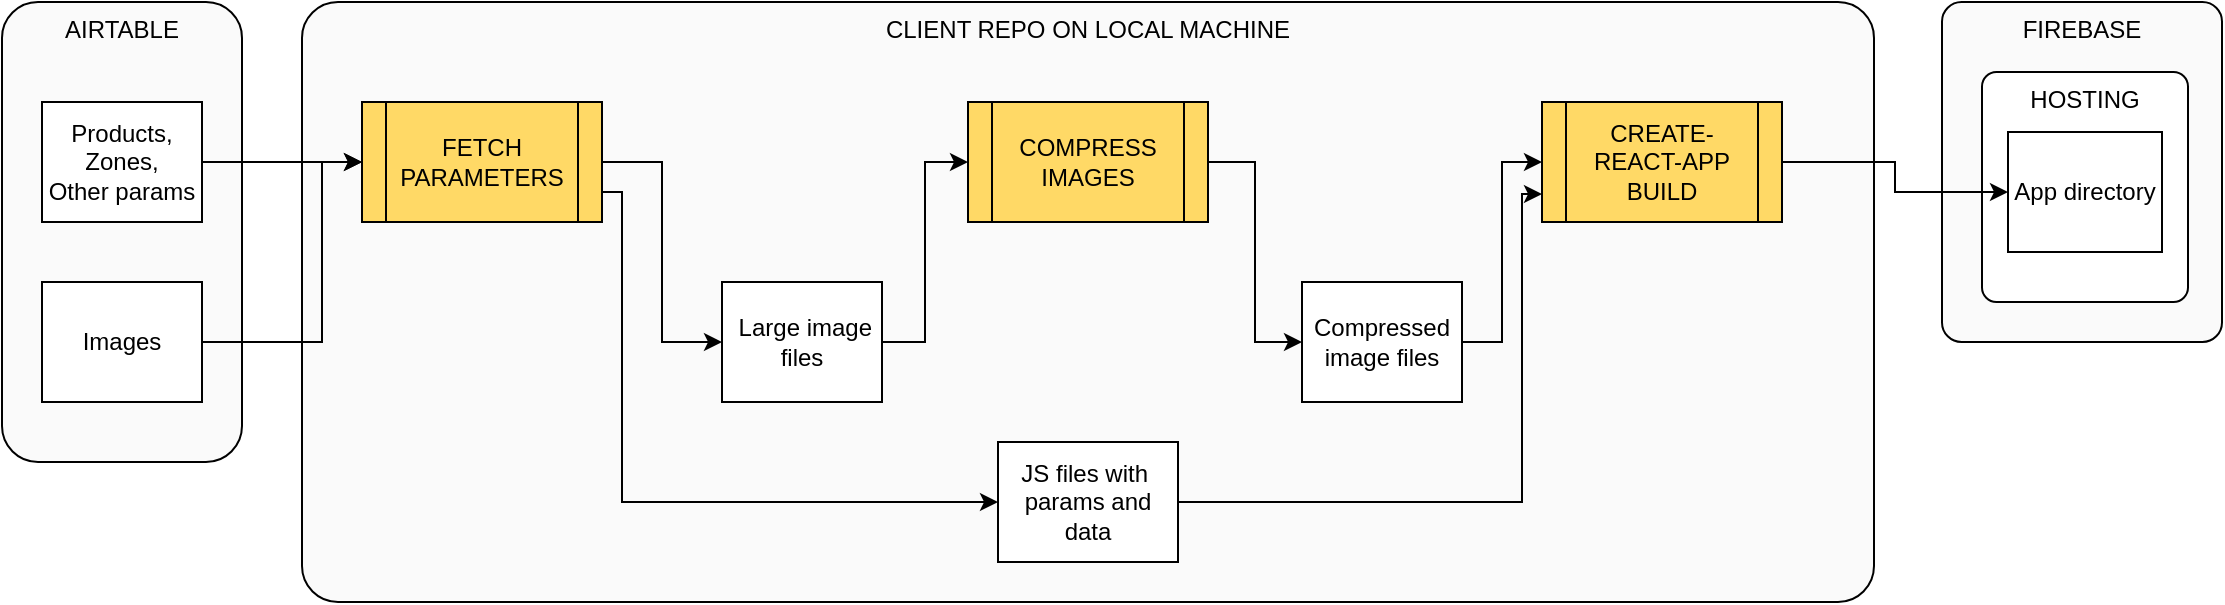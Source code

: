 <mxfile version="12.4.3" type="device" pages="1"><diagram id="q_vFl6U3AcBzB6QfYTVa" name="All apps"><mxGraphModel dx="1333" dy="665" grid="0" gridSize="10" guides="1" tooltips="1" connect="1" arrows="1" fold="1" page="1" pageScale="1" pageWidth="1169" pageHeight="827" math="0" shadow="0"><root><mxCell id="0"/><mxCell id="1" parent="0"/><mxCell id="PTM9reIJo91KYa-ah2WX-6" value="CLIENT REPO ON LOCAL MACHINE" style="rounded=1;whiteSpace=wrap;html=1;verticalAlign=top;fillColor=#fafafa;arcSize=6;" parent="1" vertex="1"><mxGeometry x="170" y="30" width="786" height="300" as="geometry"/></mxCell><mxCell id="a1omD7rEV7LCGCCZ7DQX-4" style="edgeStyle=orthogonalEdgeStyle;rounded=0;orthogonalLoop=1;jettySize=auto;html=1;exitX=1;exitY=0.5;exitDx=0;exitDy=0;entryX=0;entryY=0.5;entryDx=0;entryDy=0;" edge="1" parent="1" source="PTM9reIJo91KYa-ah2WX-9" target="PTM9reIJo91KYa-ah2WX-19"><mxGeometry relative="1" as="geometry"/></mxCell><mxCell id="a1omD7rEV7LCGCCZ7DQX-7" style="edgeStyle=orthogonalEdgeStyle;rounded=0;orthogonalLoop=1;jettySize=auto;html=1;exitX=1;exitY=0.75;exitDx=0;exitDy=0;entryX=0;entryY=0.5;entryDx=0;entryDy=0;" edge="1" parent="1" source="PTM9reIJo91KYa-ah2WX-9" target="PTM9reIJo91KYa-ah2WX-25"><mxGeometry relative="1" as="geometry"><Array as="points"><mxPoint x="330" y="125"/><mxPoint x="330" y="280"/></Array></mxGeometry></mxCell><mxCell id="PTM9reIJo91KYa-ah2WX-9" value="FETCH PARAMETERS" style="shape=process;whiteSpace=wrap;html=1;backgroundOutline=1;fillColor=#FFD966;" parent="1" vertex="1"><mxGeometry x="200" y="80" width="120" height="60" as="geometry"/></mxCell><mxCell id="PTM9reIJo91KYa-ah2WX-23" style="edgeStyle=orthogonalEdgeStyle;rounded=0;orthogonalLoop=1;jettySize=auto;html=1;exitX=1;exitY=0.5;exitDx=0;exitDy=0;entryX=0;entryY=0.5;entryDx=0;entryDy=0;" parent="1" source="PTM9reIJo91KYa-ah2WX-13" target="PTM9reIJo91KYa-ah2WX-22" edge="1"><mxGeometry relative="1" as="geometry"/></mxCell><mxCell id="PTM9reIJo91KYa-ah2WX-13" value="COMPRESS IMAGES" style="shape=process;whiteSpace=wrap;html=1;backgroundOutline=1;fillColor=#FFD966;" parent="1" vertex="1"><mxGeometry x="503" y="80" width="120" height="60" as="geometry"/></mxCell><mxCell id="PTM9reIJo91KYa-ah2WX-14" value="&lt;div&gt;CREATE-REACT-APP BUILD&lt;br&gt;&lt;/div&gt;" style="shape=process;whiteSpace=wrap;html=1;backgroundOutline=1;fillColor=#FFD966;" parent="1" vertex="1"><mxGeometry x="790" y="80" width="120" height="60" as="geometry"/></mxCell><mxCell id="a1omD7rEV7LCGCCZ7DQX-6" style="edgeStyle=orthogonalEdgeStyle;rounded=0;orthogonalLoop=1;jettySize=auto;html=1;exitX=1;exitY=0.5;exitDx=0;exitDy=0;entryX=0;entryY=0.5;entryDx=0;entryDy=0;" edge="1" parent="1" source="PTM9reIJo91KYa-ah2WX-19" target="PTM9reIJo91KYa-ah2WX-13"><mxGeometry relative="1" as="geometry"/></mxCell><mxCell id="PTM9reIJo91KYa-ah2WX-19" value="&amp;nbsp;Large image files" style="rounded=0;whiteSpace=wrap;html=1;" parent="1" vertex="1"><mxGeometry x="380" y="170" width="80" height="60" as="geometry"/></mxCell><mxCell id="a1omD7rEV7LCGCCZ7DQX-10" style="edgeStyle=orthogonalEdgeStyle;rounded=0;orthogonalLoop=1;jettySize=auto;html=1;exitX=1;exitY=0.5;exitDx=0;exitDy=0;entryX=0;entryY=0.5;entryDx=0;entryDy=0;" edge="1" parent="1" source="PTM9reIJo91KYa-ah2WX-22" target="PTM9reIJo91KYa-ah2WX-14"><mxGeometry relative="1" as="geometry"/></mxCell><mxCell id="PTM9reIJo91KYa-ah2WX-22" value="Compressed image files" style="rounded=0;whiteSpace=wrap;html=1;" parent="1" vertex="1"><mxGeometry x="670" y="170" width="80" height="60" as="geometry"/></mxCell><mxCell id="a1omD7rEV7LCGCCZ7DQX-11" style="edgeStyle=orthogonalEdgeStyle;rounded=0;orthogonalLoop=1;jettySize=auto;html=1;exitX=1;exitY=0.5;exitDx=0;exitDy=0;entryX=0;entryY=0.75;entryDx=0;entryDy=0;" edge="1" parent="1" source="PTM9reIJo91KYa-ah2WX-25" target="PTM9reIJo91KYa-ah2WX-14"><mxGeometry relative="1" as="geometry"><Array as="points"><mxPoint x="780" y="280"/><mxPoint x="780" y="126"/></Array></mxGeometry></mxCell><mxCell id="PTM9reIJo91KYa-ah2WX-25" value="JS files with&amp;nbsp; params and data" style="rounded=0;whiteSpace=wrap;html=1;" parent="1" vertex="1"><mxGeometry x="518" y="250" width="90" height="60" as="geometry"/></mxCell><mxCell id="PTM9reIJo91KYa-ah2WX-3" value="AIRTABLE" style="rounded=1;whiteSpace=wrap;html=1;verticalAlign=top;labelBackgroundColor=#fafafa;fillColor=#fafafa;" parent="1" vertex="1"><mxGeometry x="20" y="30" width="120" height="230" as="geometry"/></mxCell><mxCell id="PTM9reIJo91KYa-ah2WX-1" value="Products,&lt;br&gt;&lt;div&gt;Zones,&lt;/div&gt;&lt;div&gt;Other params&lt;br&gt;&lt;/div&gt;" style="rounded=0;whiteSpace=wrap;html=1;" parent="1" vertex="1"><mxGeometry x="40" y="80" width="80" height="60" as="geometry"/></mxCell><mxCell id="PTM9reIJo91KYa-ah2WX-2" value="&lt;div&gt;Images&lt;br&gt;&lt;/div&gt;" style="rounded=0;whiteSpace=wrap;html=1;" parent="1" vertex="1"><mxGeometry x="40" y="170" width="80" height="60" as="geometry"/></mxCell><mxCell id="PTM9reIJo91KYa-ah2WX-15" value="FIREBASE" style="rounded=1;whiteSpace=wrap;html=1;verticalAlign=top;fillColor=#fafafa;arcSize=7;" parent="1" vertex="1"><mxGeometry x="990" y="30" width="140" height="170" as="geometry"/></mxCell><mxCell id="PTM9reIJo91KYa-ah2WX-17" value="HOSTING" style="rounded=1;whiteSpace=wrap;html=1;verticalAlign=top;arcSize=7;" parent="1" vertex="1"><mxGeometry x="1010" y="65" width="103" height="115" as="geometry"/></mxCell><mxCell id="PTM9reIJo91KYa-ah2WX-27" value="App directory" style="rounded=0;whiteSpace=wrap;html=1;" parent="1" vertex="1"><mxGeometry x="1023" y="95" width="77" height="60" as="geometry"/></mxCell><mxCell id="a1omD7rEV7LCGCCZ7DQX-2" style="edgeStyle=orthogonalEdgeStyle;rounded=0;orthogonalLoop=1;jettySize=auto;html=1;exitX=1;exitY=0.5;exitDx=0;exitDy=0;" edge="1" parent="1" source="PTM9reIJo91KYa-ah2WX-14" target="PTM9reIJo91KYa-ah2WX-27"><mxGeometry relative="1" as="geometry"/></mxCell><mxCell id="PTM9reIJo91KYa-ah2WX-12" style="edgeStyle=orthogonalEdgeStyle;rounded=0;orthogonalLoop=1;jettySize=auto;html=1;exitX=1;exitY=0.5;exitDx=0;exitDy=0;" parent="1" source="PTM9reIJo91KYa-ah2WX-2" edge="1"><mxGeometry relative="1" as="geometry"><mxPoint x="200" y="110" as="targetPoint"/><Array as="points"><mxPoint x="180" y="200"/><mxPoint x="180" y="110"/></Array></mxGeometry></mxCell><mxCell id="PTM9reIJo91KYa-ah2WX-11" style="edgeStyle=orthogonalEdgeStyle;rounded=0;orthogonalLoop=1;jettySize=auto;html=1;exitX=1;exitY=0.5;exitDx=0;exitDy=0;" parent="1" source="PTM9reIJo91KYa-ah2WX-1" target="PTM9reIJo91KYa-ah2WX-9" edge="1"><mxGeometry relative="1" as="geometry"/></mxCell></root></mxGraphModel></diagram></mxfile>